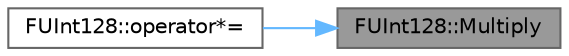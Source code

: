 digraph "FUInt128::Multiply"
{
 // INTERACTIVE_SVG=YES
 // LATEX_PDF_SIZE
  bgcolor="transparent";
  edge [fontname=Helvetica,fontsize=10,labelfontname=Helvetica,labelfontsize=10];
  node [fontname=Helvetica,fontsize=10,shape=box,height=0.2,width=0.4];
  rankdir="RL";
  Node1 [id="Node000001",label="FUInt128::Multiply",height=0.2,width=0.4,color="gray40", fillcolor="grey60", style="filled", fontcolor="black",tooltip="Multiply by an unsigned 32bit value."];
  Node1 -> Node2 [id="edge1_Node000001_Node000002",dir="back",color="steelblue1",style="solid",tooltip=" "];
  Node2 [id="Node000002",label="FUInt128::operator*=",height=0.2,width=0.4,color="grey40", fillcolor="white", style="filled",URL="$d2/d3f/classFUInt128.html#a69b9cad3aa160712587fa325d1af79dc",tooltip=" "];
}

